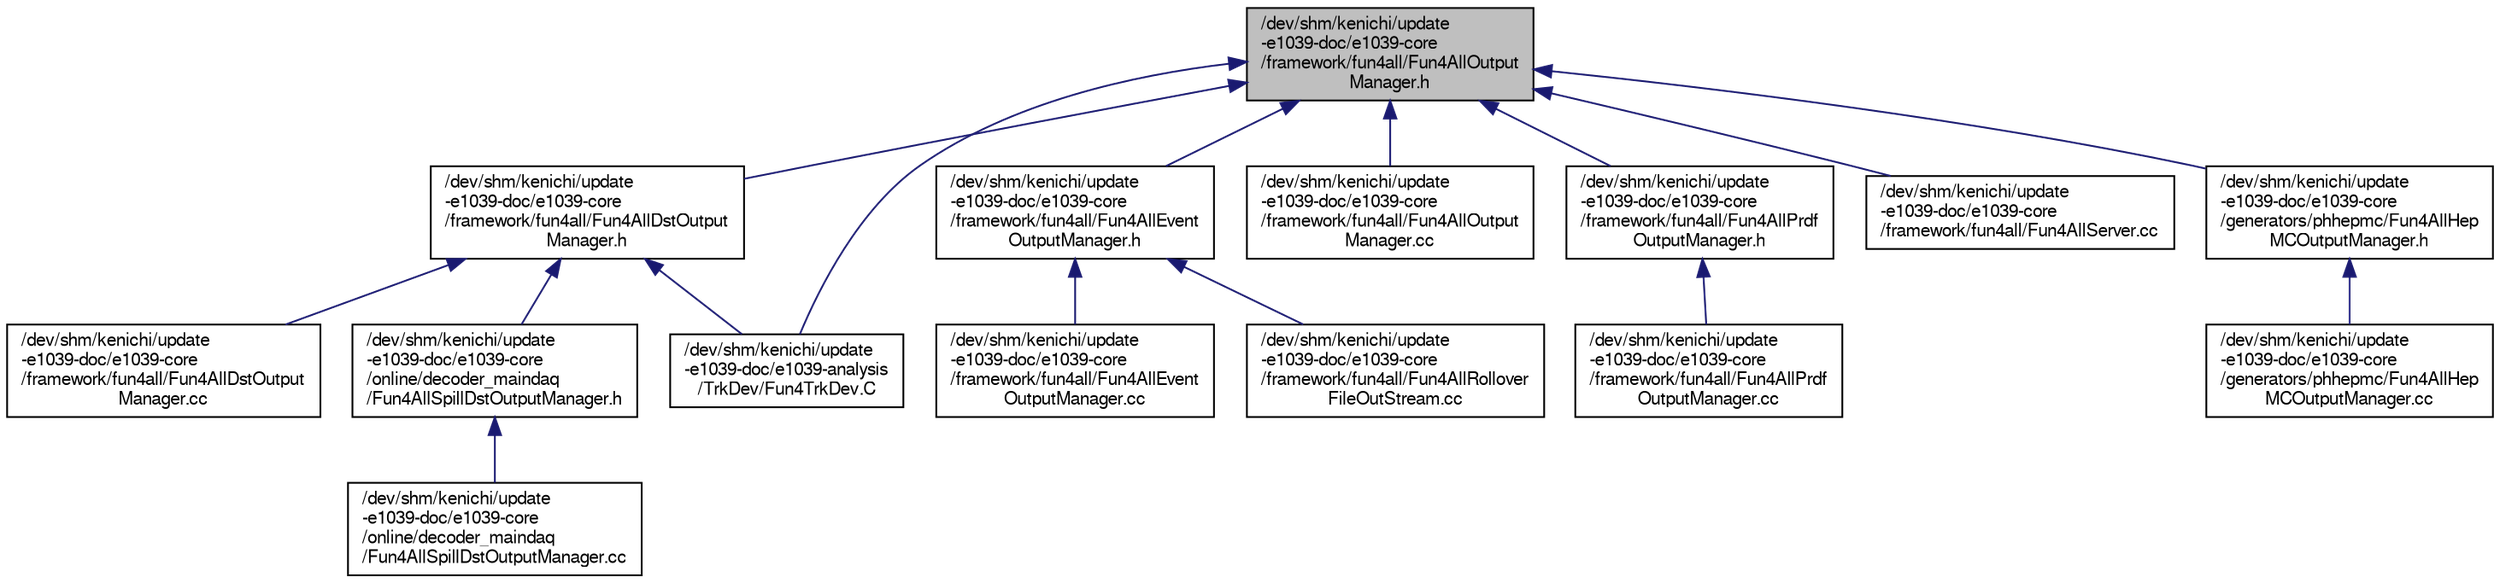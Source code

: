 digraph "/dev/shm/kenichi/update-e1039-doc/e1039-core/framework/fun4all/Fun4AllOutputManager.h"
{
  bgcolor="transparent";
  edge [fontname="FreeSans",fontsize="10",labelfontname="FreeSans",labelfontsize="10"];
  node [fontname="FreeSans",fontsize="10",shape=record];
  Node1 [label="/dev/shm/kenichi/update\l-e1039-doc/e1039-core\l/framework/fun4all/Fun4AllOutput\lManager.h",height=0.2,width=0.4,color="black", fillcolor="grey75", style="filled" fontcolor="black"];
  Node1 -> Node2 [dir="back",color="midnightblue",fontsize="10",style="solid",fontname="FreeSans"];
  Node2 [label="/dev/shm/kenichi/update\l-e1039-doc/e1039-core\l/framework/fun4all/Fun4AllDstOutput\lManager.h",height=0.2,width=0.4,color="black",URL="$db/d22/Fun4AllDstOutputManager_8h.html"];
  Node2 -> Node3 [dir="back",color="midnightblue",fontsize="10",style="solid",fontname="FreeSans"];
  Node3 [label="/dev/shm/kenichi/update\l-e1039-doc/e1039-core\l/framework/fun4all/Fun4AllDstOutput\lManager.cc",height=0.2,width=0.4,color="black",URL="$d9/d74/Fun4AllDstOutputManager_8cc.html"];
  Node2 -> Node4 [dir="back",color="midnightblue",fontsize="10",style="solid",fontname="FreeSans"];
  Node4 [label="/dev/shm/kenichi/update\l-e1039-doc/e1039-core\l/online/decoder_maindaq\l/Fun4AllSpillDstOutputManager.h",height=0.2,width=0.4,color="black",URL="$de/d9b/Fun4AllSpillDstOutputManager_8h.html"];
  Node4 -> Node5 [dir="back",color="midnightblue",fontsize="10",style="solid",fontname="FreeSans"];
  Node5 [label="/dev/shm/kenichi/update\l-e1039-doc/e1039-core\l/online/decoder_maindaq\l/Fun4AllSpillDstOutputManager.cc",height=0.2,width=0.4,color="black",URL="$d1/d53/Fun4AllSpillDstOutputManager_8cc.html"];
  Node2 -> Node6 [dir="back",color="midnightblue",fontsize="10",style="solid",fontname="FreeSans"];
  Node6 [label="/dev/shm/kenichi/update\l-e1039-doc/e1039-analysis\l/TrkDev/Fun4TrkDev.C",height=0.2,width=0.4,color="black",URL="$d2/d3a/Fun4TrkDev_8C.html"];
  Node1 -> Node7 [dir="back",color="midnightblue",fontsize="10",style="solid",fontname="FreeSans"];
  Node7 [label="/dev/shm/kenichi/update\l-e1039-doc/e1039-core\l/framework/fun4all/Fun4AllEvent\lOutputManager.h",height=0.2,width=0.4,color="black",URL="$da/d34/Fun4AllEventOutputManager_8h.html"];
  Node7 -> Node8 [dir="back",color="midnightblue",fontsize="10",style="solid",fontname="FreeSans"];
  Node8 [label="/dev/shm/kenichi/update\l-e1039-doc/e1039-core\l/framework/fun4all/Fun4AllEvent\lOutputManager.cc",height=0.2,width=0.4,color="black",URL="$d6/dbe/Fun4AllEventOutputManager_8cc.html"];
  Node7 -> Node9 [dir="back",color="midnightblue",fontsize="10",style="solid",fontname="FreeSans"];
  Node9 [label="/dev/shm/kenichi/update\l-e1039-doc/e1039-core\l/framework/fun4all/Fun4AllRollover\lFileOutStream.cc",height=0.2,width=0.4,color="black",URL="$db/d70/Fun4AllRolloverFileOutStream_8cc.html"];
  Node1 -> Node10 [dir="back",color="midnightblue",fontsize="10",style="solid",fontname="FreeSans"];
  Node10 [label="/dev/shm/kenichi/update\l-e1039-doc/e1039-core\l/framework/fun4all/Fun4AllOutput\lManager.cc",height=0.2,width=0.4,color="black",URL="$db/dfa/Fun4AllOutputManager_8cc.html"];
  Node1 -> Node11 [dir="back",color="midnightblue",fontsize="10",style="solid",fontname="FreeSans"];
  Node11 [label="/dev/shm/kenichi/update\l-e1039-doc/e1039-core\l/framework/fun4all/Fun4AllPrdf\lOutputManager.h",height=0.2,width=0.4,color="black",URL="$d0/d7a/Fun4AllPrdfOutputManager_8h.html"];
  Node11 -> Node12 [dir="back",color="midnightblue",fontsize="10",style="solid",fontname="FreeSans"];
  Node12 [label="/dev/shm/kenichi/update\l-e1039-doc/e1039-core\l/framework/fun4all/Fun4AllPrdf\lOutputManager.cc",height=0.2,width=0.4,color="black",URL="$d8/d3b/Fun4AllPrdfOutputManager_8cc.html"];
  Node1 -> Node13 [dir="back",color="midnightblue",fontsize="10",style="solid",fontname="FreeSans"];
  Node13 [label="/dev/shm/kenichi/update\l-e1039-doc/e1039-core\l/framework/fun4all/Fun4AllServer.cc",height=0.2,width=0.4,color="black",URL="$d8/d7a/Fun4AllServer_8cc.html"];
  Node1 -> Node14 [dir="back",color="midnightblue",fontsize="10",style="solid",fontname="FreeSans"];
  Node14 [label="/dev/shm/kenichi/update\l-e1039-doc/e1039-core\l/generators/phhepmc/Fun4AllHep\lMCOutputManager.h",height=0.2,width=0.4,color="black",URL="$d6/d66/Fun4AllHepMCOutputManager_8h.html"];
  Node14 -> Node15 [dir="back",color="midnightblue",fontsize="10",style="solid",fontname="FreeSans"];
  Node15 [label="/dev/shm/kenichi/update\l-e1039-doc/e1039-core\l/generators/phhepmc/Fun4AllHep\lMCOutputManager.cc",height=0.2,width=0.4,color="black",URL="$d6/d39/Fun4AllHepMCOutputManager_8cc.html"];
  Node1 -> Node6 [dir="back",color="midnightblue",fontsize="10",style="solid",fontname="FreeSans"];
}
